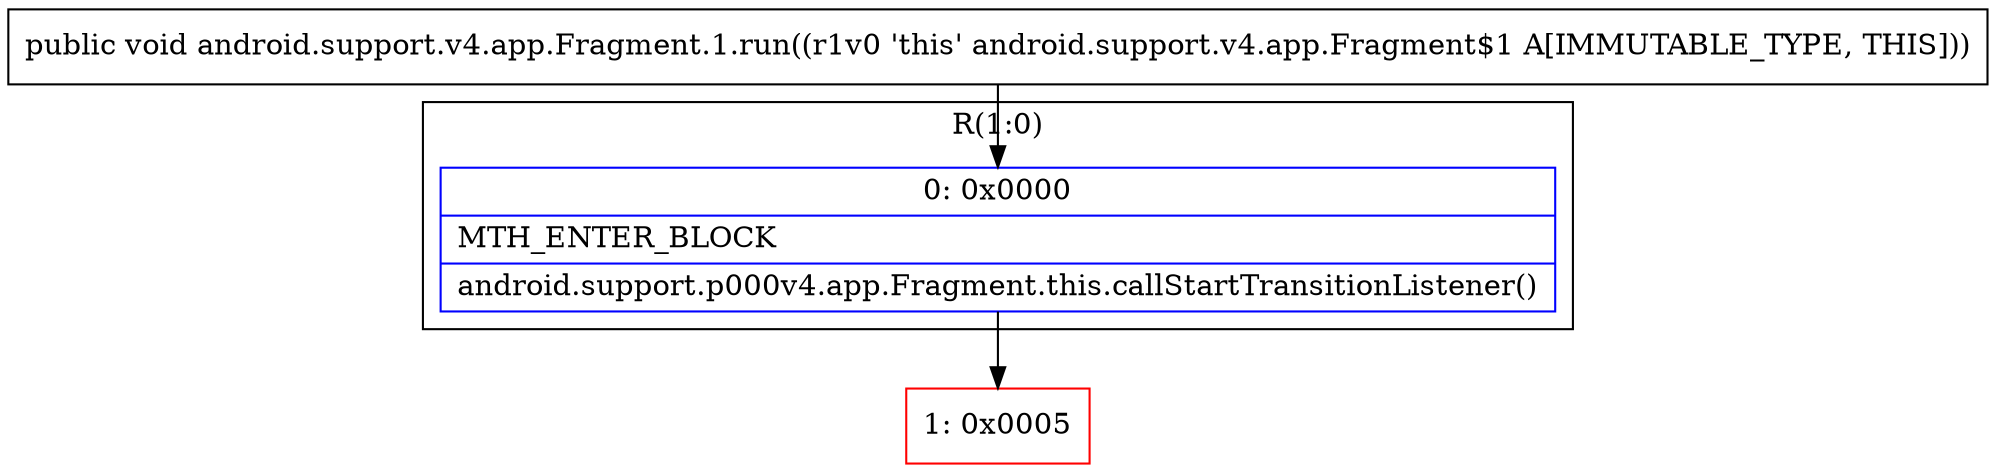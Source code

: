 digraph "CFG forandroid.support.v4.app.Fragment.1.run()V" {
subgraph cluster_Region_1508379869 {
label = "R(1:0)";
node [shape=record,color=blue];
Node_0 [shape=record,label="{0\:\ 0x0000|MTH_ENTER_BLOCK\l|android.support.p000v4.app.Fragment.this.callStartTransitionListener()\l}"];
}
Node_1 [shape=record,color=red,label="{1\:\ 0x0005}"];
MethodNode[shape=record,label="{public void android.support.v4.app.Fragment.1.run((r1v0 'this' android.support.v4.app.Fragment$1 A[IMMUTABLE_TYPE, THIS])) }"];
MethodNode -> Node_0;
Node_0 -> Node_1;
}

